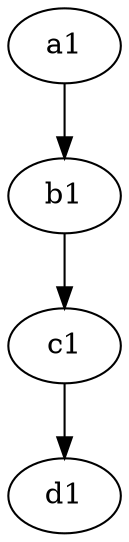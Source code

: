 digraph "4-path-a1b1c1d1" {
name="4-path-a1b1c1d1"
node [type=tmsg]
edge [type=xy]
a1 -> b1 -> c1 -> d1
}
